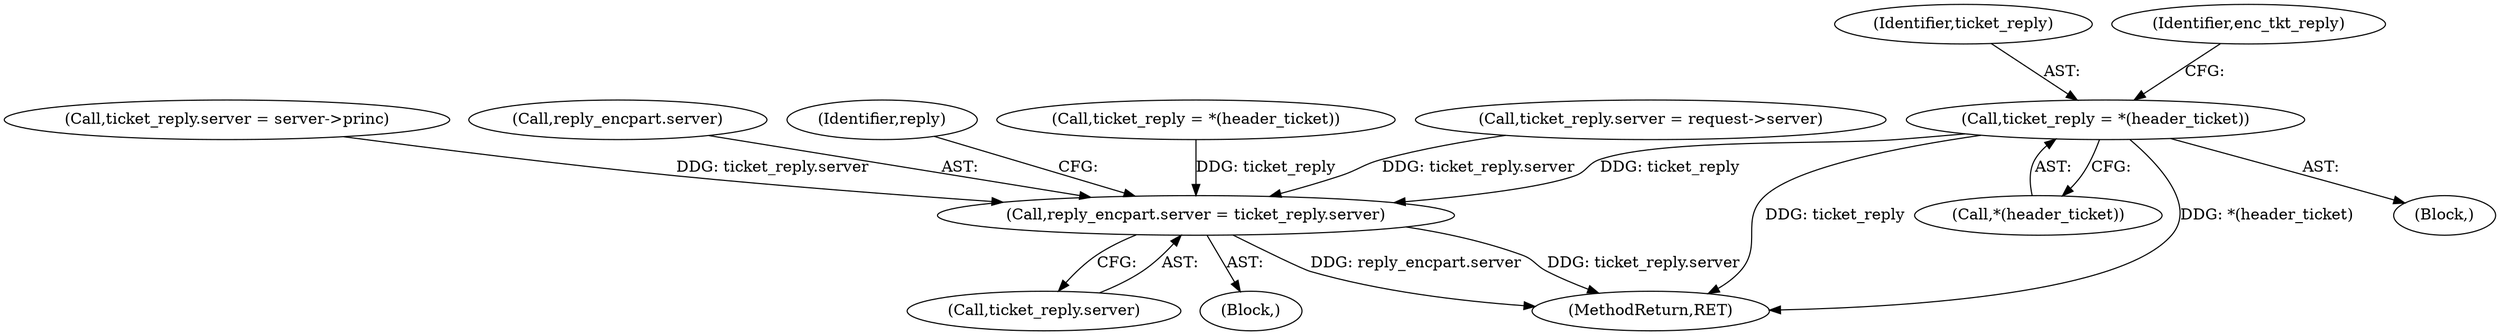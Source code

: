 digraph "0_krb5_ffb35baac6981f9e8914f8f3bffd37f284b85970_0@pointer" {
"1001214" [label="(Call,ticket_reply = *(header_ticket))"];
"1002059" [label="(Call,reply_encpart.server = ticket_reply.server)"];
"1001000" [label="(Call,ticket_reply.server = server->princ)"];
"1001214" [label="(Call,ticket_reply = *(header_ticket))"];
"1002060" [label="(Call,reply_encpart.server)"];
"1002497" [label="(MethodReturn,RET)"];
"1002059" [label="(Call,reply_encpart.server = ticket_reply.server)"];
"1002069" [label="(Identifier,reply)"];
"1001207" [label="(Block,)"];
"1002063" [label="(Call,ticket_reply.server)"];
"1001249" [label="(Call,ticket_reply = *(header_ticket))"];
"1001008" [label="(Call,ticket_reply.server = request->server)"];
"1001216" [label="(Call,*(header_ticket))"];
"1000171" [label="(Block,)"];
"1001215" [label="(Identifier,ticket_reply)"];
"1001219" [label="(Identifier,enc_tkt_reply)"];
"1001214" -> "1001207"  [label="AST: "];
"1001214" -> "1001216"  [label="CFG: "];
"1001215" -> "1001214"  [label="AST: "];
"1001216" -> "1001214"  [label="AST: "];
"1001219" -> "1001214"  [label="CFG: "];
"1001214" -> "1002497"  [label="DDG: ticket_reply"];
"1001214" -> "1002497"  [label="DDG: *(header_ticket)"];
"1001214" -> "1002059"  [label="DDG: ticket_reply"];
"1002059" -> "1000171"  [label="AST: "];
"1002059" -> "1002063"  [label="CFG: "];
"1002060" -> "1002059"  [label="AST: "];
"1002063" -> "1002059"  [label="AST: "];
"1002069" -> "1002059"  [label="CFG: "];
"1002059" -> "1002497"  [label="DDG: reply_encpart.server"];
"1002059" -> "1002497"  [label="DDG: ticket_reply.server"];
"1001008" -> "1002059"  [label="DDG: ticket_reply.server"];
"1001000" -> "1002059"  [label="DDG: ticket_reply.server"];
"1001249" -> "1002059"  [label="DDG: ticket_reply"];
}
